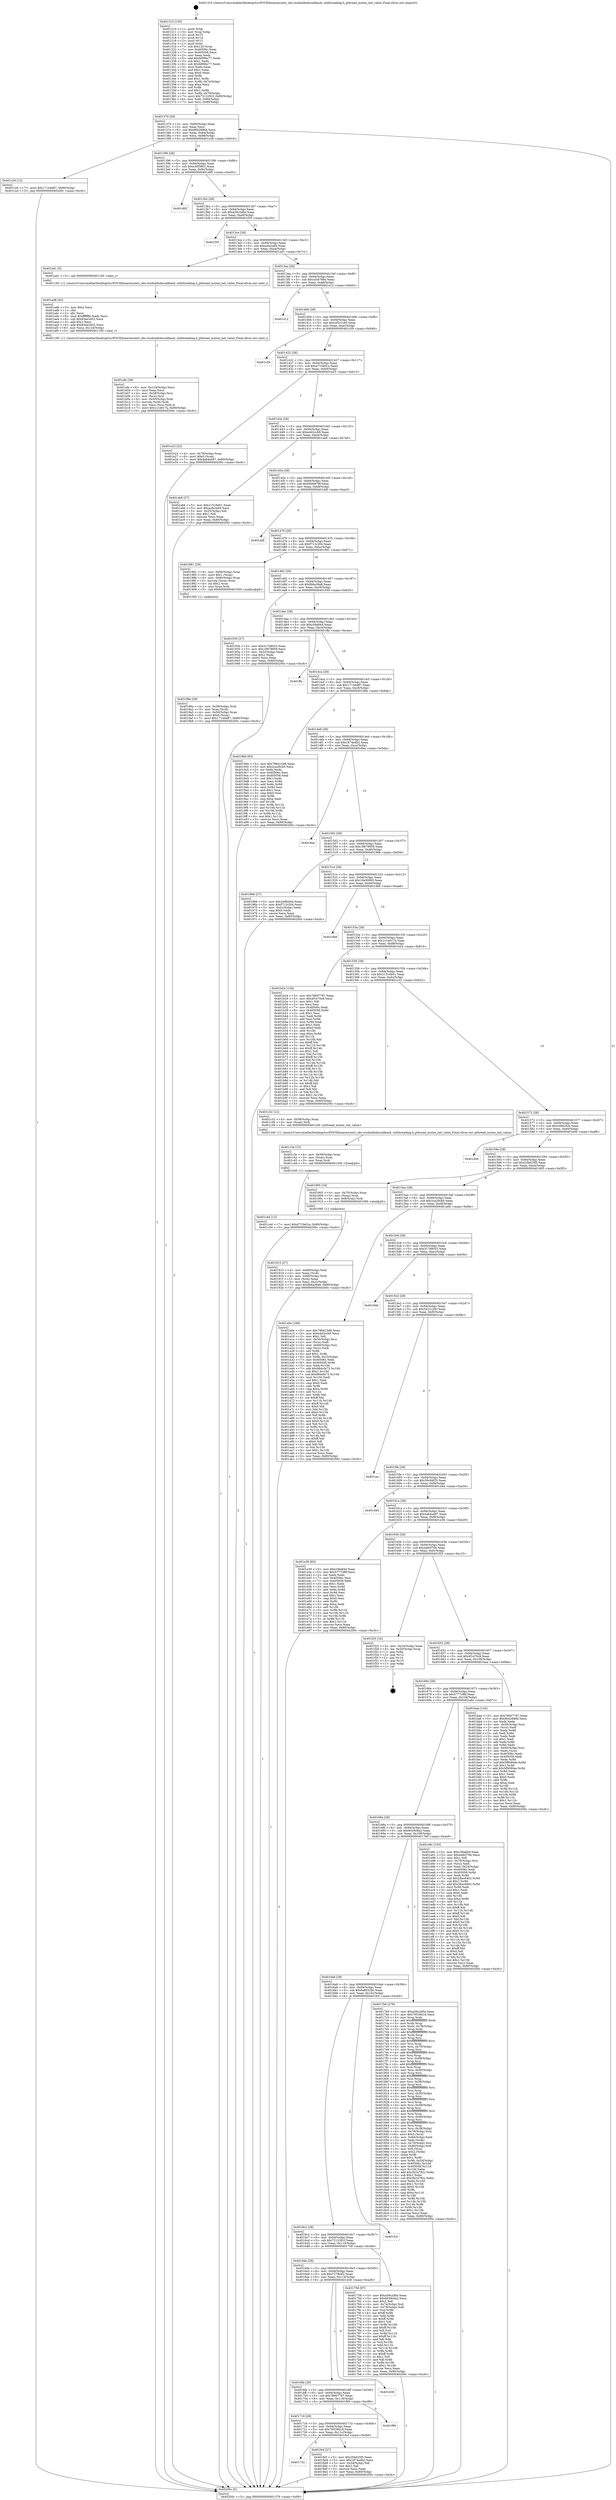digraph "0x401310" {
  label = "0x401310 (/mnt/c/Users/mathe/Desktop/tcc/POCII/binaries/extr_obs-studiolibobscallback..utilthreading.h_pthread_mutex_init_value_Final-ollvm.out::main(0))"
  labelloc = "t"
  node[shape=record]

  Entry [label="",width=0.3,height=0.3,shape=circle,fillcolor=black,style=filled]
  "0x401379" [label="{
     0x401379 [29]\l
     | [instrs]\l
     &nbsp;&nbsp;0x401379 \<+3\>: mov -0x80(%rbp),%eax\l
     &nbsp;&nbsp;0x40137c \<+2\>: mov %eax,%ecx\l
     &nbsp;&nbsp;0x40137e \<+6\>: sub $0x9642886b,%ecx\l
     &nbsp;&nbsp;0x401384 \<+6\>: mov %eax,-0x94(%rbp)\l
     &nbsp;&nbsp;0x40138a \<+6\>: mov %ecx,-0x98(%rbp)\l
     &nbsp;&nbsp;0x401390 \<+6\>: je 0000000000401c26 \<main+0x916\>\l
  }"]
  "0x401c26" [label="{
     0x401c26 [12]\l
     | [instrs]\l
     &nbsp;&nbsp;0x401c26 \<+7\>: movl $0x17144d87,-0x80(%rbp)\l
     &nbsp;&nbsp;0x401c2d \<+5\>: jmp 000000000040200c \<main+0xcfc\>\l
  }"]
  "0x401396" [label="{
     0x401396 [28]\l
     | [instrs]\l
     &nbsp;&nbsp;0x401396 \<+5\>: jmp 000000000040139b \<main+0x8b\>\l
     &nbsp;&nbsp;0x40139b \<+6\>: mov -0x94(%rbp),%eax\l
     &nbsp;&nbsp;0x4013a1 \<+5\>: sub $0xa30f3801,%eax\l
     &nbsp;&nbsp;0x4013a6 \<+6\>: mov %eax,-0x9c(%rbp)\l
     &nbsp;&nbsp;0x4013ac \<+6\>: je 0000000000401d65 \<main+0xa55\>\l
  }"]
  Exit [label="",width=0.3,height=0.3,shape=circle,fillcolor=black,style=filled,peripheries=2]
  "0x401d65" [label="{
     0x401d65\l
  }", style=dashed]
  "0x4013b2" [label="{
     0x4013b2 [28]\l
     | [instrs]\l
     &nbsp;&nbsp;0x4013b2 \<+5\>: jmp 00000000004013b7 \<main+0xa7\>\l
     &nbsp;&nbsp;0x4013b7 \<+6\>: mov -0x94(%rbp),%eax\l
     &nbsp;&nbsp;0x4013bd \<+5\>: sub $0xa59c2d0e,%eax\l
     &nbsp;&nbsp;0x4013c2 \<+6\>: mov %eax,-0xa0(%rbp)\l
     &nbsp;&nbsp;0x4013c8 \<+6\>: je 0000000000401f35 \<main+0xc25\>\l
  }"]
  "0x401c4d" [label="{
     0x401c4d [12]\l
     | [instrs]\l
     &nbsp;&nbsp;0x401c4d \<+7\>: movl $0xd715e01e,-0x80(%rbp)\l
     &nbsp;&nbsp;0x401c54 \<+5\>: jmp 000000000040200c \<main+0xcfc\>\l
  }"]
  "0x401f35" [label="{
     0x401f35\l
  }", style=dashed]
  "0x4013ce" [label="{
     0x4013ce [28]\l
     | [instrs]\l
     &nbsp;&nbsp;0x4013ce \<+5\>: jmp 00000000004013d3 \<main+0xc3\>\l
     &nbsp;&nbsp;0x4013d3 \<+6\>: mov -0x94(%rbp),%eax\l
     &nbsp;&nbsp;0x4013d9 \<+5\>: sub $0xacfa2a60,%eax\l
     &nbsp;&nbsp;0x4013de \<+6\>: mov %eax,-0xa4(%rbp)\l
     &nbsp;&nbsp;0x4013e4 \<+6\>: je 0000000000401ad1 \<main+0x7c1\>\l
  }"]
  "0x401c3e" [label="{
     0x401c3e [15]\l
     | [instrs]\l
     &nbsp;&nbsp;0x401c3e \<+4\>: mov -0x58(%rbp),%rax\l
     &nbsp;&nbsp;0x401c42 \<+3\>: mov (%rax),%rax\l
     &nbsp;&nbsp;0x401c45 \<+3\>: mov %rax,%rdi\l
     &nbsp;&nbsp;0x401c48 \<+5\>: call 0000000000401030 \<free@plt\>\l
     | [calls]\l
     &nbsp;&nbsp;0x401030 \{1\} (unknown)\l
  }"]
  "0x401ad1" [label="{
     0x401ad1 [5]\l
     | [instrs]\l
     &nbsp;&nbsp;0x401ad1 \<+5\>: call 0000000000401160 \<next_i\>\l
     | [calls]\l
     &nbsp;&nbsp;0x401160 \{1\} (/mnt/c/Users/mathe/Desktop/tcc/POCII/binaries/extr_obs-studiolibobscallback..utilthreading.h_pthread_mutex_init_value_Final-ollvm.out::next_i)\l
  }"]
  "0x4013ea" [label="{
     0x4013ea [28]\l
     | [instrs]\l
     &nbsp;&nbsp;0x4013ea \<+5\>: jmp 00000000004013ef \<main+0xdf\>\l
     &nbsp;&nbsp;0x4013ef \<+6\>: mov -0x94(%rbp),%eax\l
     &nbsp;&nbsp;0x4013f5 \<+5\>: sub $0xcd3e768e,%eax\l
     &nbsp;&nbsp;0x4013fa \<+6\>: mov %eax,-0xa8(%rbp)\l
     &nbsp;&nbsp;0x401400 \<+6\>: je 0000000000401e12 \<main+0xb02\>\l
  }"]
  "0x401afe" [label="{
     0x401afe [38]\l
     | [instrs]\l
     &nbsp;&nbsp;0x401afe \<+6\>: mov -0x124(%rbp),%ecx\l
     &nbsp;&nbsp;0x401b04 \<+3\>: imul %eax,%ecx\l
     &nbsp;&nbsp;0x401b07 \<+4\>: mov -0x58(%rbp),%rsi\l
     &nbsp;&nbsp;0x401b0b \<+3\>: mov (%rsi),%rsi\l
     &nbsp;&nbsp;0x401b0e \<+4\>: mov -0x50(%rbp),%rdi\l
     &nbsp;&nbsp;0x401b12 \<+3\>: movslq (%rdi),%rdi\l
     &nbsp;&nbsp;0x401b15 \<+3\>: mov %ecx,(%rsi,%rdi,4)\l
     &nbsp;&nbsp;0x401b18 \<+7\>: movl $0x1c1e617a,-0x80(%rbp)\l
     &nbsp;&nbsp;0x401b1f \<+5\>: jmp 000000000040200c \<main+0xcfc\>\l
  }"]
  "0x401e12" [label="{
     0x401e12\l
  }", style=dashed]
  "0x401406" [label="{
     0x401406 [28]\l
     | [instrs]\l
     &nbsp;&nbsp;0x401406 \<+5\>: jmp 000000000040140b \<main+0xfb\>\l
     &nbsp;&nbsp;0x40140b \<+6\>: mov -0x94(%rbp),%eax\l
     &nbsp;&nbsp;0x401411 \<+5\>: sub $0xce531cd5,%eax\l
     &nbsp;&nbsp;0x401416 \<+6\>: mov %eax,-0xac(%rbp)\l
     &nbsp;&nbsp;0x40141c \<+6\>: je 0000000000401c59 \<main+0x949\>\l
  }"]
  "0x401ad6" [label="{
     0x401ad6 [40]\l
     | [instrs]\l
     &nbsp;&nbsp;0x401ad6 \<+5\>: mov $0x2,%ecx\l
     &nbsp;&nbsp;0x401adb \<+1\>: cltd\l
     &nbsp;&nbsp;0x401adc \<+2\>: idiv %ecx\l
     &nbsp;&nbsp;0x401ade \<+6\>: imul $0xfffffffe,%edx,%ecx\l
     &nbsp;&nbsp;0x401ae4 \<+6\>: sub $0x83ee3452,%ecx\l
     &nbsp;&nbsp;0x401aea \<+3\>: add $0x1,%ecx\l
     &nbsp;&nbsp;0x401aed \<+6\>: add $0x83ee3452,%ecx\l
     &nbsp;&nbsp;0x401af3 \<+6\>: mov %ecx,-0x124(%rbp)\l
     &nbsp;&nbsp;0x401af9 \<+5\>: call 0000000000401160 \<next_i\>\l
     | [calls]\l
     &nbsp;&nbsp;0x401160 \{1\} (/mnt/c/Users/mathe/Desktop/tcc/POCII/binaries/extr_obs-studiolibobscallback..utilthreading.h_pthread_mutex_init_value_Final-ollvm.out::next_i)\l
  }"]
  "0x401c59" [label="{
     0x401c59\l
  }", style=dashed]
  "0x401422" [label="{
     0x401422 [28]\l
     | [instrs]\l
     &nbsp;&nbsp;0x401422 \<+5\>: jmp 0000000000401427 \<main+0x117\>\l
     &nbsp;&nbsp;0x401427 \<+6\>: mov -0x94(%rbp),%eax\l
     &nbsp;&nbsp;0x40142d \<+5\>: sub $0xd715e01e,%eax\l
     &nbsp;&nbsp;0x401432 \<+6\>: mov %eax,-0xb0(%rbp)\l
     &nbsp;&nbsp;0x401438 \<+6\>: je 0000000000401e23 \<main+0xb13\>\l
  }"]
  "0x40199e" [label="{
     0x40199e [29]\l
     | [instrs]\l
     &nbsp;&nbsp;0x40199e \<+4\>: mov -0x58(%rbp),%rdi\l
     &nbsp;&nbsp;0x4019a2 \<+3\>: mov %rax,(%rdi)\l
     &nbsp;&nbsp;0x4019a5 \<+4\>: mov -0x50(%rbp),%rax\l
     &nbsp;&nbsp;0x4019a9 \<+6\>: movl $0x0,(%rax)\l
     &nbsp;&nbsp;0x4019af \<+7\>: movl $0x17144d87,-0x80(%rbp)\l
     &nbsp;&nbsp;0x4019b6 \<+5\>: jmp 000000000040200c \<main+0xcfc\>\l
  }"]
  "0x401e23" [label="{
     0x401e23 [22]\l
     | [instrs]\l
     &nbsp;&nbsp;0x401e23 \<+4\>: mov -0x78(%rbp),%rax\l
     &nbsp;&nbsp;0x401e27 \<+6\>: movl $0x0,(%rax)\l
     &nbsp;&nbsp;0x401e2d \<+7\>: movl $0x4ab4a497,-0x80(%rbp)\l
     &nbsp;&nbsp;0x401e34 \<+5\>: jmp 000000000040200c \<main+0xcfc\>\l
  }"]
  "0x40143e" [label="{
     0x40143e [28]\l
     | [instrs]\l
     &nbsp;&nbsp;0x40143e \<+5\>: jmp 0000000000401443 \<main+0x133\>\l
     &nbsp;&nbsp;0x401443 \<+6\>: mov -0x94(%rbp),%eax\l
     &nbsp;&nbsp;0x401449 \<+5\>: sub $0xe4d2ccb9,%eax\l
     &nbsp;&nbsp;0x40144e \<+6\>: mov %eax,-0xb4(%rbp)\l
     &nbsp;&nbsp;0x401454 \<+6\>: je 0000000000401ab6 \<main+0x7a6\>\l
  }"]
  "0x401915" [label="{
     0x401915 [27]\l
     | [instrs]\l
     &nbsp;&nbsp;0x401915 \<+4\>: mov -0x68(%rbp),%rdi\l
     &nbsp;&nbsp;0x401919 \<+2\>: mov %eax,(%rdi)\l
     &nbsp;&nbsp;0x40191b \<+4\>: mov -0x68(%rbp),%rdi\l
     &nbsp;&nbsp;0x40191f \<+2\>: mov (%rdi),%eax\l
     &nbsp;&nbsp;0x401921 \<+3\>: mov %eax,-0x2c(%rbp)\l
     &nbsp;&nbsp;0x401924 \<+7\>: movl $0xfb8a38a8,-0x80(%rbp)\l
     &nbsp;&nbsp;0x40192b \<+5\>: jmp 000000000040200c \<main+0xcfc\>\l
  }"]
  "0x401ab6" [label="{
     0x401ab6 [27]\l
     | [instrs]\l
     &nbsp;&nbsp;0x401ab6 \<+5\>: mov $0x21516b01,%eax\l
     &nbsp;&nbsp;0x401abb \<+5\>: mov $0xacfa2a60,%ecx\l
     &nbsp;&nbsp;0x401ac0 \<+3\>: mov -0x25(%rbp),%dl\l
     &nbsp;&nbsp;0x401ac3 \<+3\>: test $0x1,%dl\l
     &nbsp;&nbsp;0x401ac6 \<+3\>: cmovne %ecx,%eax\l
     &nbsp;&nbsp;0x401ac9 \<+3\>: mov %eax,-0x80(%rbp)\l
     &nbsp;&nbsp;0x401acc \<+5\>: jmp 000000000040200c \<main+0xcfc\>\l
  }"]
  "0x40145a" [label="{
     0x40145a [28]\l
     | [instrs]\l
     &nbsp;&nbsp;0x40145a \<+5\>: jmp 000000000040145f \<main+0x14f\>\l
     &nbsp;&nbsp;0x40145f \<+6\>: mov -0x94(%rbp),%eax\l
     &nbsp;&nbsp;0x401465 \<+5\>: sub $0xf446979f,%eax\l
     &nbsp;&nbsp;0x40146a \<+6\>: mov %eax,-0xb8(%rbp)\l
     &nbsp;&nbsp;0x401470 \<+6\>: je 0000000000401ddf \<main+0xacf\>\l
  }"]
  "0x401732" [label="{
     0x401732\l
  }", style=dashed]
  "0x401ddf" [label="{
     0x401ddf\l
  }", style=dashed]
  "0x401476" [label="{
     0x401476 [28]\l
     | [instrs]\l
     &nbsp;&nbsp;0x401476 \<+5\>: jmp 000000000040147b \<main+0x16b\>\l
     &nbsp;&nbsp;0x40147b \<+6\>: mov -0x94(%rbp),%eax\l
     &nbsp;&nbsp;0x401481 \<+5\>: sub $0xf712c204,%eax\l
     &nbsp;&nbsp;0x401486 \<+6\>: mov %eax,-0xbc(%rbp)\l
     &nbsp;&nbsp;0x40148c \<+6\>: je 0000000000401981 \<main+0x671\>\l
  }"]
  "0x4018cf" [label="{
     0x4018cf [27]\l
     | [instrs]\l
     &nbsp;&nbsp;0x4018cf \<+5\>: mov $0x25bd25f5,%eax\l
     &nbsp;&nbsp;0x4018d4 \<+5\>: mov $0x1874e4b2,%ecx\l
     &nbsp;&nbsp;0x4018d9 \<+3\>: mov -0x2d(%rbp),%dl\l
     &nbsp;&nbsp;0x4018dc \<+3\>: test $0x1,%dl\l
     &nbsp;&nbsp;0x4018df \<+3\>: cmovne %ecx,%eax\l
     &nbsp;&nbsp;0x4018e2 \<+3\>: mov %eax,-0x80(%rbp)\l
     &nbsp;&nbsp;0x4018e5 \<+5\>: jmp 000000000040200c \<main+0xcfc\>\l
  }"]
  "0x401981" [label="{
     0x401981 [29]\l
     | [instrs]\l
     &nbsp;&nbsp;0x401981 \<+4\>: mov -0x60(%rbp),%rax\l
     &nbsp;&nbsp;0x401985 \<+6\>: movl $0x1,(%rax)\l
     &nbsp;&nbsp;0x40198b \<+4\>: mov -0x60(%rbp),%rax\l
     &nbsp;&nbsp;0x40198f \<+3\>: movslq (%rax),%rax\l
     &nbsp;&nbsp;0x401992 \<+4\>: shl $0x2,%rax\l
     &nbsp;&nbsp;0x401996 \<+3\>: mov %rax,%rdi\l
     &nbsp;&nbsp;0x401999 \<+5\>: call 0000000000401050 \<malloc@plt\>\l
     | [calls]\l
     &nbsp;&nbsp;0x401050 \{1\} (unknown)\l
  }"]
  "0x401492" [label="{
     0x401492 [28]\l
     | [instrs]\l
     &nbsp;&nbsp;0x401492 \<+5\>: jmp 0000000000401497 \<main+0x187\>\l
     &nbsp;&nbsp;0x401497 \<+6\>: mov -0x94(%rbp),%eax\l
     &nbsp;&nbsp;0x40149d \<+5\>: sub $0xfb8a38a8,%eax\l
     &nbsp;&nbsp;0x4014a2 \<+6\>: mov %eax,-0xc0(%rbp)\l
     &nbsp;&nbsp;0x4014a8 \<+6\>: je 0000000000401930 \<main+0x620\>\l
  }"]
  "0x401716" [label="{
     0x401716 [28]\l
     | [instrs]\l
     &nbsp;&nbsp;0x401716 \<+5\>: jmp 000000000040171b \<main+0x40b\>\l
     &nbsp;&nbsp;0x40171b \<+6\>: mov -0x94(%rbp),%eax\l
     &nbsp;&nbsp;0x401721 \<+5\>: sub $0x79539418,%eax\l
     &nbsp;&nbsp;0x401726 \<+6\>: mov %eax,-0x11c(%rbp)\l
     &nbsp;&nbsp;0x40172c \<+6\>: je 00000000004018cf \<main+0x5bf\>\l
  }"]
  "0x401930" [label="{
     0x401930 [27]\l
     | [instrs]\l
     &nbsp;&nbsp;0x401930 \<+5\>: mov $0x317e8033,%eax\l
     &nbsp;&nbsp;0x401935 \<+5\>: mov $0x18879959,%ecx\l
     &nbsp;&nbsp;0x40193a \<+3\>: mov -0x2c(%rbp),%edx\l
     &nbsp;&nbsp;0x40193d \<+3\>: cmp $0x1,%edx\l
     &nbsp;&nbsp;0x401940 \<+3\>: cmovl %ecx,%eax\l
     &nbsp;&nbsp;0x401943 \<+3\>: mov %eax,-0x80(%rbp)\l
     &nbsp;&nbsp;0x401946 \<+5\>: jmp 000000000040200c \<main+0xcfc\>\l
  }"]
  "0x4014ae" [label="{
     0x4014ae [28]\l
     | [instrs]\l
     &nbsp;&nbsp;0x4014ae \<+5\>: jmp 00000000004014b3 \<main+0x1a3\>\l
     &nbsp;&nbsp;0x4014b3 \<+6\>: mov -0x94(%rbp),%eax\l
     &nbsp;&nbsp;0x4014b9 \<+5\>: sub $0xc58a84d,%eax\l
     &nbsp;&nbsp;0x4014be \<+6\>: mov %eax,-0xc4(%rbp)\l
     &nbsp;&nbsp;0x4014c4 \<+6\>: je 0000000000401ffa \<main+0xcea\>\l
  }"]
  "0x401f99" [label="{
     0x401f99\l
  }", style=dashed]
  "0x401ffa" [label="{
     0x401ffa\l
  }", style=dashed]
  "0x4014ca" [label="{
     0x4014ca [28]\l
     | [instrs]\l
     &nbsp;&nbsp;0x4014ca \<+5\>: jmp 00000000004014cf \<main+0x1bf\>\l
     &nbsp;&nbsp;0x4014cf \<+6\>: mov -0x94(%rbp),%eax\l
     &nbsp;&nbsp;0x4014d5 \<+5\>: sub $0x17144d87,%eax\l
     &nbsp;&nbsp;0x4014da \<+6\>: mov %eax,-0xc8(%rbp)\l
     &nbsp;&nbsp;0x4014e0 \<+6\>: je 00000000004019bb \<main+0x6ab\>\l
  }"]
  "0x4016fa" [label="{
     0x4016fa [28]\l
     | [instrs]\l
     &nbsp;&nbsp;0x4016fa \<+5\>: jmp 00000000004016ff \<main+0x3ef\>\l
     &nbsp;&nbsp;0x4016ff \<+6\>: mov -0x94(%rbp),%eax\l
     &nbsp;&nbsp;0x401705 \<+5\>: sub $0x78607787,%eax\l
     &nbsp;&nbsp;0x40170a \<+6\>: mov %eax,-0x118(%rbp)\l
     &nbsp;&nbsp;0x401710 \<+6\>: je 0000000000401f99 \<main+0xc89\>\l
  }"]
  "0x4019bb" [label="{
     0x4019bb [83]\l
     | [instrs]\l
     &nbsp;&nbsp;0x4019bb \<+5\>: mov $0x796415d8,%eax\l
     &nbsp;&nbsp;0x4019c0 \<+5\>: mov $0x2ca29cb0,%ecx\l
     &nbsp;&nbsp;0x4019c5 \<+2\>: xor %edx,%edx\l
     &nbsp;&nbsp;0x4019c7 \<+7\>: mov 0x40506c,%esi\l
     &nbsp;&nbsp;0x4019ce \<+7\>: mov 0x405058,%edi\l
     &nbsp;&nbsp;0x4019d5 \<+3\>: sub $0x1,%edx\l
     &nbsp;&nbsp;0x4019d8 \<+3\>: mov %esi,%r8d\l
     &nbsp;&nbsp;0x4019db \<+3\>: add %edx,%r8d\l
     &nbsp;&nbsp;0x4019de \<+4\>: imul %r8d,%esi\l
     &nbsp;&nbsp;0x4019e2 \<+3\>: and $0x1,%esi\l
     &nbsp;&nbsp;0x4019e5 \<+3\>: cmp $0x0,%esi\l
     &nbsp;&nbsp;0x4019e8 \<+4\>: sete %r9b\l
     &nbsp;&nbsp;0x4019ec \<+3\>: cmp $0xa,%edi\l
     &nbsp;&nbsp;0x4019ef \<+4\>: setl %r10b\l
     &nbsp;&nbsp;0x4019f3 \<+3\>: mov %r9b,%r11b\l
     &nbsp;&nbsp;0x4019f6 \<+3\>: and %r10b,%r11b\l
     &nbsp;&nbsp;0x4019f9 \<+3\>: xor %r10b,%r9b\l
     &nbsp;&nbsp;0x4019fc \<+3\>: or %r9b,%r11b\l
     &nbsp;&nbsp;0x4019ff \<+4\>: test $0x1,%r11b\l
     &nbsp;&nbsp;0x401a03 \<+3\>: cmovne %ecx,%eax\l
     &nbsp;&nbsp;0x401a06 \<+3\>: mov %eax,-0x80(%rbp)\l
     &nbsp;&nbsp;0x401a09 \<+5\>: jmp 000000000040200c \<main+0xcfc\>\l
  }"]
  "0x4014e6" [label="{
     0x4014e6 [28]\l
     | [instrs]\l
     &nbsp;&nbsp;0x4014e6 \<+5\>: jmp 00000000004014eb \<main+0x1db\>\l
     &nbsp;&nbsp;0x4014eb \<+6\>: mov -0x94(%rbp),%eax\l
     &nbsp;&nbsp;0x4014f1 \<+5\>: sub $0x1874e4b2,%eax\l
     &nbsp;&nbsp;0x4014f6 \<+6\>: mov %eax,-0xcc(%rbp)\l
     &nbsp;&nbsp;0x4014fc \<+6\>: je 00000000004018ea \<main+0x5da\>\l
  }"]
  "0x401d38" [label="{
     0x401d38\l
  }", style=dashed]
  "0x4018ea" [label="{
     0x4018ea\l
  }", style=dashed]
  "0x401502" [label="{
     0x401502 [28]\l
     | [instrs]\l
     &nbsp;&nbsp;0x401502 \<+5\>: jmp 0000000000401507 \<main+0x1f7\>\l
     &nbsp;&nbsp;0x401507 \<+6\>: mov -0x94(%rbp),%eax\l
     &nbsp;&nbsp;0x40150d \<+5\>: sub $0x18879959,%eax\l
     &nbsp;&nbsp;0x401512 \<+6\>: mov %eax,-0xd0(%rbp)\l
     &nbsp;&nbsp;0x401518 \<+6\>: je 0000000000401966 \<main+0x656\>\l
  }"]
  "0x401310" [label="{
     0x401310 [105]\l
     | [instrs]\l
     &nbsp;&nbsp;0x401310 \<+1\>: push %rbp\l
     &nbsp;&nbsp;0x401311 \<+3\>: mov %rsp,%rbp\l
     &nbsp;&nbsp;0x401314 \<+2\>: push %r15\l
     &nbsp;&nbsp;0x401316 \<+2\>: push %r14\l
     &nbsp;&nbsp;0x401318 \<+2\>: push %r12\l
     &nbsp;&nbsp;0x40131a \<+1\>: push %rbx\l
     &nbsp;&nbsp;0x40131b \<+7\>: sub $0x120,%rsp\l
     &nbsp;&nbsp;0x401322 \<+7\>: mov 0x40506c,%eax\l
     &nbsp;&nbsp;0x401329 \<+7\>: mov 0x405058,%ecx\l
     &nbsp;&nbsp;0x401330 \<+2\>: mov %eax,%edx\l
     &nbsp;&nbsp;0x401332 \<+6\>: add $0xfd99bc77,%edx\l
     &nbsp;&nbsp;0x401338 \<+3\>: sub $0x1,%edx\l
     &nbsp;&nbsp;0x40133b \<+6\>: sub $0xfd99bc77,%edx\l
     &nbsp;&nbsp;0x401341 \<+3\>: imul %edx,%eax\l
     &nbsp;&nbsp;0x401344 \<+3\>: and $0x1,%eax\l
     &nbsp;&nbsp;0x401347 \<+3\>: cmp $0x0,%eax\l
     &nbsp;&nbsp;0x40134a \<+4\>: sete %r8b\l
     &nbsp;&nbsp;0x40134e \<+4\>: and $0x1,%r8b\l
     &nbsp;&nbsp;0x401352 \<+4\>: mov %r8b,-0x7a(%rbp)\l
     &nbsp;&nbsp;0x401356 \<+3\>: cmp $0xa,%ecx\l
     &nbsp;&nbsp;0x401359 \<+4\>: setl %r8b\l
     &nbsp;&nbsp;0x40135d \<+4\>: and $0x1,%r8b\l
     &nbsp;&nbsp;0x401361 \<+4\>: mov %r8b,-0x79(%rbp)\l
     &nbsp;&nbsp;0x401365 \<+7\>: movl $0x7212291f,-0x80(%rbp)\l
     &nbsp;&nbsp;0x40136c \<+6\>: mov %edi,-0x84(%rbp)\l
     &nbsp;&nbsp;0x401372 \<+7\>: mov %rsi,-0x90(%rbp)\l
  }"]
  "0x401966" [label="{
     0x401966 [27]\l
     | [instrs]\l
     &nbsp;&nbsp;0x401966 \<+5\>: mov $0x24962fcb,%eax\l
     &nbsp;&nbsp;0x40196b \<+5\>: mov $0xf712c204,%ecx\l
     &nbsp;&nbsp;0x401970 \<+3\>: mov -0x2c(%rbp),%edx\l
     &nbsp;&nbsp;0x401973 \<+3\>: cmp $0x0,%edx\l
     &nbsp;&nbsp;0x401976 \<+3\>: cmove %ecx,%eax\l
     &nbsp;&nbsp;0x401979 \<+3\>: mov %eax,-0x80(%rbp)\l
     &nbsp;&nbsp;0x40197c \<+5\>: jmp 000000000040200c \<main+0xcfc\>\l
  }"]
  "0x40151e" [label="{
     0x40151e [28]\l
     | [instrs]\l
     &nbsp;&nbsp;0x40151e \<+5\>: jmp 0000000000401523 \<main+0x213\>\l
     &nbsp;&nbsp;0x401523 \<+6\>: mov -0x94(%rbp),%eax\l
     &nbsp;&nbsp;0x401529 \<+5\>: sub $0x18a59065,%eax\l
     &nbsp;&nbsp;0x40152e \<+6\>: mov %eax,-0xd4(%rbp)\l
     &nbsp;&nbsp;0x401534 \<+6\>: je 0000000000401db8 \<main+0xaa8\>\l
  }"]
  "0x40200c" [label="{
     0x40200c [5]\l
     | [instrs]\l
     &nbsp;&nbsp;0x40200c \<+5\>: jmp 0000000000401379 \<main+0x69\>\l
  }"]
  "0x401db8" [label="{
     0x401db8\l
  }", style=dashed]
  "0x40153a" [label="{
     0x40153a [28]\l
     | [instrs]\l
     &nbsp;&nbsp;0x40153a \<+5\>: jmp 000000000040153f \<main+0x22f\>\l
     &nbsp;&nbsp;0x40153f \<+6\>: mov -0x94(%rbp),%eax\l
     &nbsp;&nbsp;0x401545 \<+5\>: sub $0x1c1e617a,%eax\l
     &nbsp;&nbsp;0x40154a \<+6\>: mov %eax,-0xd8(%rbp)\l
     &nbsp;&nbsp;0x401550 \<+6\>: je 0000000000401b24 \<main+0x814\>\l
  }"]
  "0x4016de" [label="{
     0x4016de [28]\l
     | [instrs]\l
     &nbsp;&nbsp;0x4016de \<+5\>: jmp 00000000004016e3 \<main+0x3d3\>\l
     &nbsp;&nbsp;0x4016e3 \<+6\>: mov -0x94(%rbp),%eax\l
     &nbsp;&nbsp;0x4016e9 \<+5\>: sub $0x727fb4f2,%eax\l
     &nbsp;&nbsp;0x4016ee \<+6\>: mov %eax,-0x114(%rbp)\l
     &nbsp;&nbsp;0x4016f4 \<+6\>: je 0000000000401d38 \<main+0xa28\>\l
  }"]
  "0x401b24" [label="{
     0x401b24 [134]\l
     | [instrs]\l
     &nbsp;&nbsp;0x401b24 \<+5\>: mov $0x78607787,%eax\l
     &nbsp;&nbsp;0x401b29 \<+5\>: mov $0x4f1e70c8,%ecx\l
     &nbsp;&nbsp;0x401b2e \<+2\>: mov $0x1,%dl\l
     &nbsp;&nbsp;0x401b30 \<+2\>: xor %esi,%esi\l
     &nbsp;&nbsp;0x401b32 \<+7\>: mov 0x40506c,%edi\l
     &nbsp;&nbsp;0x401b39 \<+8\>: mov 0x405058,%r8d\l
     &nbsp;&nbsp;0x401b41 \<+3\>: sub $0x1,%esi\l
     &nbsp;&nbsp;0x401b44 \<+3\>: mov %edi,%r9d\l
     &nbsp;&nbsp;0x401b47 \<+3\>: add %esi,%r9d\l
     &nbsp;&nbsp;0x401b4a \<+4\>: imul %r9d,%edi\l
     &nbsp;&nbsp;0x401b4e \<+3\>: and $0x1,%edi\l
     &nbsp;&nbsp;0x401b51 \<+3\>: cmp $0x0,%edi\l
     &nbsp;&nbsp;0x401b54 \<+4\>: sete %r10b\l
     &nbsp;&nbsp;0x401b58 \<+4\>: cmp $0xa,%r8d\l
     &nbsp;&nbsp;0x401b5c \<+4\>: setl %r11b\l
     &nbsp;&nbsp;0x401b60 \<+3\>: mov %r10b,%bl\l
     &nbsp;&nbsp;0x401b63 \<+3\>: xor $0xff,%bl\l
     &nbsp;&nbsp;0x401b66 \<+3\>: mov %r11b,%r14b\l
     &nbsp;&nbsp;0x401b69 \<+4\>: xor $0xff,%r14b\l
     &nbsp;&nbsp;0x401b6d \<+3\>: xor $0x1,%dl\l
     &nbsp;&nbsp;0x401b70 \<+3\>: mov %bl,%r15b\l
     &nbsp;&nbsp;0x401b73 \<+4\>: and $0xff,%r15b\l
     &nbsp;&nbsp;0x401b77 \<+3\>: and %dl,%r10b\l
     &nbsp;&nbsp;0x401b7a \<+3\>: mov %r14b,%r12b\l
     &nbsp;&nbsp;0x401b7d \<+4\>: and $0xff,%r12b\l
     &nbsp;&nbsp;0x401b81 \<+3\>: and %dl,%r11b\l
     &nbsp;&nbsp;0x401b84 \<+3\>: or %r10b,%r15b\l
     &nbsp;&nbsp;0x401b87 \<+3\>: or %r11b,%r12b\l
     &nbsp;&nbsp;0x401b8a \<+3\>: xor %r12b,%r15b\l
     &nbsp;&nbsp;0x401b8d \<+3\>: or %r14b,%bl\l
     &nbsp;&nbsp;0x401b90 \<+3\>: xor $0xff,%bl\l
     &nbsp;&nbsp;0x401b93 \<+3\>: or $0x1,%dl\l
     &nbsp;&nbsp;0x401b96 \<+2\>: and %dl,%bl\l
     &nbsp;&nbsp;0x401b98 \<+3\>: or %bl,%r15b\l
     &nbsp;&nbsp;0x401b9b \<+4\>: test $0x1,%r15b\l
     &nbsp;&nbsp;0x401b9f \<+3\>: cmovne %ecx,%eax\l
     &nbsp;&nbsp;0x401ba2 \<+3\>: mov %eax,-0x80(%rbp)\l
     &nbsp;&nbsp;0x401ba5 \<+5\>: jmp 000000000040200c \<main+0xcfc\>\l
  }"]
  "0x401556" [label="{
     0x401556 [28]\l
     | [instrs]\l
     &nbsp;&nbsp;0x401556 \<+5\>: jmp 000000000040155b \<main+0x24b\>\l
     &nbsp;&nbsp;0x40155b \<+6\>: mov -0x94(%rbp),%eax\l
     &nbsp;&nbsp;0x401561 \<+5\>: sub $0x21516b01,%eax\l
     &nbsp;&nbsp;0x401566 \<+6\>: mov %eax,-0xdc(%rbp)\l
     &nbsp;&nbsp;0x40156c \<+6\>: je 0000000000401c32 \<main+0x922\>\l
  }"]
  "0x401758" [label="{
     0x401758 [97]\l
     | [instrs]\l
     &nbsp;&nbsp;0x401758 \<+5\>: mov $0xa59c2d0e,%eax\l
     &nbsp;&nbsp;0x40175d \<+5\>: mov $0x6039c6a2,%ecx\l
     &nbsp;&nbsp;0x401762 \<+2\>: mov $0x1,%dl\l
     &nbsp;&nbsp;0x401764 \<+4\>: mov -0x7a(%rbp),%sil\l
     &nbsp;&nbsp;0x401768 \<+4\>: mov -0x79(%rbp),%dil\l
     &nbsp;&nbsp;0x40176c \<+3\>: mov %sil,%r8b\l
     &nbsp;&nbsp;0x40176f \<+4\>: xor $0xff,%r8b\l
     &nbsp;&nbsp;0x401773 \<+3\>: mov %dil,%r9b\l
     &nbsp;&nbsp;0x401776 \<+4\>: xor $0xff,%r9b\l
     &nbsp;&nbsp;0x40177a \<+3\>: xor $0x1,%dl\l
     &nbsp;&nbsp;0x40177d \<+3\>: mov %r8b,%r10b\l
     &nbsp;&nbsp;0x401780 \<+4\>: and $0xff,%r10b\l
     &nbsp;&nbsp;0x401784 \<+3\>: and %dl,%sil\l
     &nbsp;&nbsp;0x401787 \<+3\>: mov %r9b,%r11b\l
     &nbsp;&nbsp;0x40178a \<+4\>: and $0xff,%r11b\l
     &nbsp;&nbsp;0x40178e \<+3\>: and %dl,%dil\l
     &nbsp;&nbsp;0x401791 \<+3\>: or %sil,%r10b\l
     &nbsp;&nbsp;0x401794 \<+3\>: or %dil,%r11b\l
     &nbsp;&nbsp;0x401797 \<+3\>: xor %r11b,%r10b\l
     &nbsp;&nbsp;0x40179a \<+3\>: or %r9b,%r8b\l
     &nbsp;&nbsp;0x40179d \<+4\>: xor $0xff,%r8b\l
     &nbsp;&nbsp;0x4017a1 \<+3\>: or $0x1,%dl\l
     &nbsp;&nbsp;0x4017a4 \<+3\>: and %dl,%r8b\l
     &nbsp;&nbsp;0x4017a7 \<+3\>: or %r8b,%r10b\l
     &nbsp;&nbsp;0x4017aa \<+4\>: test $0x1,%r10b\l
     &nbsp;&nbsp;0x4017ae \<+3\>: cmovne %ecx,%eax\l
     &nbsp;&nbsp;0x4017b1 \<+3\>: mov %eax,-0x80(%rbp)\l
     &nbsp;&nbsp;0x4017b4 \<+5\>: jmp 000000000040200c \<main+0xcfc\>\l
  }"]
  "0x401c32" [label="{
     0x401c32 [12]\l
     | [instrs]\l
     &nbsp;&nbsp;0x401c32 \<+4\>: mov -0x58(%rbp),%rax\l
     &nbsp;&nbsp;0x401c36 \<+3\>: mov (%rax),%rdi\l
     &nbsp;&nbsp;0x401c39 \<+5\>: call 0000000000401240 \<pthread_mutex_init_value\>\l
     | [calls]\l
     &nbsp;&nbsp;0x401240 \{1\} (/mnt/c/Users/mathe/Desktop/tcc/POCII/binaries/extr_obs-studiolibobscallback..utilthreading.h_pthread_mutex_init_value_Final-ollvm.out::pthread_mutex_init_value)\l
  }"]
  "0x401572" [label="{
     0x401572 [28]\l
     | [instrs]\l
     &nbsp;&nbsp;0x401572 \<+5\>: jmp 0000000000401577 \<main+0x267\>\l
     &nbsp;&nbsp;0x401577 \<+6\>: mov -0x94(%rbp),%eax\l
     &nbsp;&nbsp;0x40157d \<+5\>: sub $0x24962fcb,%eax\l
     &nbsp;&nbsp;0x401582 \<+6\>: mov %eax,-0xe0(%rbp)\l
     &nbsp;&nbsp;0x401588 \<+6\>: je 0000000000401e06 \<main+0xaf6\>\l
  }"]
  "0x4016c2" [label="{
     0x4016c2 [28]\l
     | [instrs]\l
     &nbsp;&nbsp;0x4016c2 \<+5\>: jmp 00000000004016c7 \<main+0x3b7\>\l
     &nbsp;&nbsp;0x4016c7 \<+6\>: mov -0x94(%rbp),%eax\l
     &nbsp;&nbsp;0x4016cd \<+5\>: sub $0x7212291f,%eax\l
     &nbsp;&nbsp;0x4016d2 \<+6\>: mov %eax,-0x110(%rbp)\l
     &nbsp;&nbsp;0x4016d8 \<+6\>: je 0000000000401758 \<main+0x448\>\l
  }"]
  "0x401e06" [label="{
     0x401e06\l
  }", style=dashed]
  "0x40158e" [label="{
     0x40158e [28]\l
     | [instrs]\l
     &nbsp;&nbsp;0x40158e \<+5\>: jmp 0000000000401593 \<main+0x283\>\l
     &nbsp;&nbsp;0x401593 \<+6\>: mov -0x94(%rbp),%eax\l
     &nbsp;&nbsp;0x401599 \<+5\>: sub $0x25bd25f5,%eax\l
     &nbsp;&nbsp;0x40159e \<+6\>: mov %eax,-0xe4(%rbp)\l
     &nbsp;&nbsp;0x4015a4 \<+6\>: je 0000000000401905 \<main+0x5f5\>\l
  }"]
  "0x401fc0" [label="{
     0x401fc0\l
  }", style=dashed]
  "0x401905" [label="{
     0x401905 [16]\l
     | [instrs]\l
     &nbsp;&nbsp;0x401905 \<+4\>: mov -0x70(%rbp),%rax\l
     &nbsp;&nbsp;0x401909 \<+3\>: mov (%rax),%rax\l
     &nbsp;&nbsp;0x40190c \<+4\>: mov 0x8(%rax),%rdi\l
     &nbsp;&nbsp;0x401910 \<+5\>: call 0000000000401060 \<atoi@plt\>\l
     | [calls]\l
     &nbsp;&nbsp;0x401060 \{1\} (unknown)\l
  }"]
  "0x4015aa" [label="{
     0x4015aa [28]\l
     | [instrs]\l
     &nbsp;&nbsp;0x4015aa \<+5\>: jmp 00000000004015af \<main+0x29f\>\l
     &nbsp;&nbsp;0x4015af \<+6\>: mov -0x94(%rbp),%eax\l
     &nbsp;&nbsp;0x4015b5 \<+5\>: sub $0x2ca29cb0,%eax\l
     &nbsp;&nbsp;0x4015ba \<+6\>: mov %eax,-0xe8(%rbp)\l
     &nbsp;&nbsp;0x4015c0 \<+6\>: je 0000000000401a0e \<main+0x6fe\>\l
  }"]
  "0x4016a6" [label="{
     0x4016a6 [28]\l
     | [instrs]\l
     &nbsp;&nbsp;0x4016a6 \<+5\>: jmp 00000000004016ab \<main+0x39b\>\l
     &nbsp;&nbsp;0x4016ab \<+6\>: mov -0x94(%rbp),%eax\l
     &nbsp;&nbsp;0x4016b1 \<+5\>: sub $0x6a80328c,%eax\l
     &nbsp;&nbsp;0x4016b6 \<+6\>: mov %eax,-0x10c(%rbp)\l
     &nbsp;&nbsp;0x4016bc \<+6\>: je 0000000000401fc0 \<main+0xcb0\>\l
  }"]
  "0x401a0e" [label="{
     0x401a0e [168]\l
     | [instrs]\l
     &nbsp;&nbsp;0x401a0e \<+5\>: mov $0x796415d8,%eax\l
     &nbsp;&nbsp;0x401a13 \<+5\>: mov $0xe4d2ccb9,%ecx\l
     &nbsp;&nbsp;0x401a18 \<+2\>: mov $0x1,%dl\l
     &nbsp;&nbsp;0x401a1a \<+4\>: mov -0x50(%rbp),%rsi\l
     &nbsp;&nbsp;0x401a1e \<+2\>: mov (%rsi),%edi\l
     &nbsp;&nbsp;0x401a20 \<+4\>: mov -0x60(%rbp),%rsi\l
     &nbsp;&nbsp;0x401a24 \<+2\>: cmp (%rsi),%edi\l
     &nbsp;&nbsp;0x401a26 \<+4\>: setl %r8b\l
     &nbsp;&nbsp;0x401a2a \<+4\>: and $0x1,%r8b\l
     &nbsp;&nbsp;0x401a2e \<+4\>: mov %r8b,-0x25(%rbp)\l
     &nbsp;&nbsp;0x401a32 \<+7\>: mov 0x40506c,%edi\l
     &nbsp;&nbsp;0x401a39 \<+8\>: mov 0x405058,%r9d\l
     &nbsp;&nbsp;0x401a41 \<+3\>: mov %edi,%r10d\l
     &nbsp;&nbsp;0x401a44 \<+7\>: add $0x884cfa73,%r10d\l
     &nbsp;&nbsp;0x401a4b \<+4\>: sub $0x1,%r10d\l
     &nbsp;&nbsp;0x401a4f \<+7\>: sub $0x884cfa73,%r10d\l
     &nbsp;&nbsp;0x401a56 \<+4\>: imul %r10d,%edi\l
     &nbsp;&nbsp;0x401a5a \<+3\>: and $0x1,%edi\l
     &nbsp;&nbsp;0x401a5d \<+3\>: cmp $0x0,%edi\l
     &nbsp;&nbsp;0x401a60 \<+4\>: sete %r8b\l
     &nbsp;&nbsp;0x401a64 \<+4\>: cmp $0xa,%r9d\l
     &nbsp;&nbsp;0x401a68 \<+4\>: setl %r11b\l
     &nbsp;&nbsp;0x401a6c \<+3\>: mov %r8b,%bl\l
     &nbsp;&nbsp;0x401a6f \<+3\>: xor $0xff,%bl\l
     &nbsp;&nbsp;0x401a72 \<+3\>: mov %r11b,%r14b\l
     &nbsp;&nbsp;0x401a75 \<+4\>: xor $0xff,%r14b\l
     &nbsp;&nbsp;0x401a79 \<+3\>: xor $0x0,%dl\l
     &nbsp;&nbsp;0x401a7c \<+3\>: mov %bl,%r15b\l
     &nbsp;&nbsp;0x401a7f \<+4\>: and $0x0,%r15b\l
     &nbsp;&nbsp;0x401a83 \<+3\>: and %dl,%r8b\l
     &nbsp;&nbsp;0x401a86 \<+3\>: mov %r14b,%r12b\l
     &nbsp;&nbsp;0x401a89 \<+4\>: and $0x0,%r12b\l
     &nbsp;&nbsp;0x401a8d \<+3\>: and %dl,%r11b\l
     &nbsp;&nbsp;0x401a90 \<+3\>: or %r8b,%r15b\l
     &nbsp;&nbsp;0x401a93 \<+3\>: or %r11b,%r12b\l
     &nbsp;&nbsp;0x401a96 \<+3\>: xor %r12b,%r15b\l
     &nbsp;&nbsp;0x401a99 \<+3\>: or %r14b,%bl\l
     &nbsp;&nbsp;0x401a9c \<+3\>: xor $0xff,%bl\l
     &nbsp;&nbsp;0x401a9f \<+3\>: or $0x0,%dl\l
     &nbsp;&nbsp;0x401aa2 \<+2\>: and %dl,%bl\l
     &nbsp;&nbsp;0x401aa4 \<+3\>: or %bl,%r15b\l
     &nbsp;&nbsp;0x401aa7 \<+4\>: test $0x1,%r15b\l
     &nbsp;&nbsp;0x401aab \<+3\>: cmovne %ecx,%eax\l
     &nbsp;&nbsp;0x401aae \<+3\>: mov %eax,-0x80(%rbp)\l
     &nbsp;&nbsp;0x401ab1 \<+5\>: jmp 000000000040200c \<main+0xcfc\>\l
  }"]
  "0x4015c6" [label="{
     0x4015c6 [28]\l
     | [instrs]\l
     &nbsp;&nbsp;0x4015c6 \<+5\>: jmp 00000000004015cb \<main+0x2bb\>\l
     &nbsp;&nbsp;0x4015cb \<+6\>: mov -0x94(%rbp),%eax\l
     &nbsp;&nbsp;0x4015d1 \<+5\>: sub $0x317e8033,%eax\l
     &nbsp;&nbsp;0x4015d6 \<+6\>: mov %eax,-0xec(%rbp)\l
     &nbsp;&nbsp;0x4015dc \<+6\>: je 000000000040194b \<main+0x63b\>\l
  }"]
  "0x4017b9" [label="{
     0x4017b9 [278]\l
     | [instrs]\l
     &nbsp;&nbsp;0x4017b9 \<+5\>: mov $0xa59c2d0e,%eax\l
     &nbsp;&nbsp;0x4017be \<+5\>: mov $0x79539418,%ecx\l
     &nbsp;&nbsp;0x4017c3 \<+3\>: mov %rsp,%rdx\l
     &nbsp;&nbsp;0x4017c6 \<+4\>: add $0xfffffffffffffff0,%rdx\l
     &nbsp;&nbsp;0x4017ca \<+3\>: mov %rdx,%rsp\l
     &nbsp;&nbsp;0x4017cd \<+4\>: mov %rdx,-0x78(%rbp)\l
     &nbsp;&nbsp;0x4017d1 \<+3\>: mov %rsp,%rdx\l
     &nbsp;&nbsp;0x4017d4 \<+4\>: add $0xfffffffffffffff0,%rdx\l
     &nbsp;&nbsp;0x4017d8 \<+3\>: mov %rdx,%rsp\l
     &nbsp;&nbsp;0x4017db \<+3\>: mov %rsp,%rsi\l
     &nbsp;&nbsp;0x4017de \<+4\>: add $0xfffffffffffffff0,%rsi\l
     &nbsp;&nbsp;0x4017e2 \<+3\>: mov %rsi,%rsp\l
     &nbsp;&nbsp;0x4017e5 \<+4\>: mov %rsi,-0x70(%rbp)\l
     &nbsp;&nbsp;0x4017e9 \<+3\>: mov %rsp,%rsi\l
     &nbsp;&nbsp;0x4017ec \<+4\>: add $0xfffffffffffffff0,%rsi\l
     &nbsp;&nbsp;0x4017f0 \<+3\>: mov %rsi,%rsp\l
     &nbsp;&nbsp;0x4017f3 \<+4\>: mov %rsi,-0x68(%rbp)\l
     &nbsp;&nbsp;0x4017f7 \<+3\>: mov %rsp,%rsi\l
     &nbsp;&nbsp;0x4017fa \<+4\>: add $0xfffffffffffffff0,%rsi\l
     &nbsp;&nbsp;0x4017fe \<+3\>: mov %rsi,%rsp\l
     &nbsp;&nbsp;0x401801 \<+4\>: mov %rsi,-0x60(%rbp)\l
     &nbsp;&nbsp;0x401805 \<+3\>: mov %rsp,%rsi\l
     &nbsp;&nbsp;0x401808 \<+4\>: add $0xfffffffffffffff0,%rsi\l
     &nbsp;&nbsp;0x40180c \<+3\>: mov %rsi,%rsp\l
     &nbsp;&nbsp;0x40180f \<+4\>: mov %rsi,-0x58(%rbp)\l
     &nbsp;&nbsp;0x401813 \<+3\>: mov %rsp,%rsi\l
     &nbsp;&nbsp;0x401816 \<+4\>: add $0xfffffffffffffff0,%rsi\l
     &nbsp;&nbsp;0x40181a \<+3\>: mov %rsi,%rsp\l
     &nbsp;&nbsp;0x40181d \<+4\>: mov %rsi,-0x50(%rbp)\l
     &nbsp;&nbsp;0x401821 \<+3\>: mov %rsp,%rsi\l
     &nbsp;&nbsp;0x401824 \<+4\>: add $0xfffffffffffffff0,%rsi\l
     &nbsp;&nbsp;0x401828 \<+3\>: mov %rsi,%rsp\l
     &nbsp;&nbsp;0x40182b \<+4\>: mov %rsi,-0x48(%rbp)\l
     &nbsp;&nbsp;0x40182f \<+3\>: mov %rsp,%rsi\l
     &nbsp;&nbsp;0x401832 \<+4\>: add $0xfffffffffffffff0,%rsi\l
     &nbsp;&nbsp;0x401836 \<+3\>: mov %rsi,%rsp\l
     &nbsp;&nbsp;0x401839 \<+4\>: mov %rsi,-0x40(%rbp)\l
     &nbsp;&nbsp;0x40183d \<+3\>: mov %rsp,%rsi\l
     &nbsp;&nbsp;0x401840 \<+4\>: add $0xfffffffffffffff0,%rsi\l
     &nbsp;&nbsp;0x401844 \<+3\>: mov %rsi,%rsp\l
     &nbsp;&nbsp;0x401847 \<+4\>: mov %rsi,-0x38(%rbp)\l
     &nbsp;&nbsp;0x40184b \<+4\>: mov -0x78(%rbp),%rsi\l
     &nbsp;&nbsp;0x40184f \<+6\>: movl $0x0,(%rsi)\l
     &nbsp;&nbsp;0x401855 \<+6\>: mov -0x84(%rbp),%edi\l
     &nbsp;&nbsp;0x40185b \<+2\>: mov %edi,(%rdx)\l
     &nbsp;&nbsp;0x40185d \<+4\>: mov -0x70(%rbp),%rsi\l
     &nbsp;&nbsp;0x401861 \<+7\>: mov -0x90(%rbp),%r8\l
     &nbsp;&nbsp;0x401868 \<+3\>: mov %r8,(%rsi)\l
     &nbsp;&nbsp;0x40186b \<+3\>: cmpl $0x2,(%rdx)\l
     &nbsp;&nbsp;0x40186e \<+4\>: setne %r9b\l
     &nbsp;&nbsp;0x401872 \<+4\>: and $0x1,%r9b\l
     &nbsp;&nbsp;0x401876 \<+4\>: mov %r9b,-0x2d(%rbp)\l
     &nbsp;&nbsp;0x40187a \<+8\>: mov 0x40506c,%r10d\l
     &nbsp;&nbsp;0x401882 \<+8\>: mov 0x405058,%r11d\l
     &nbsp;&nbsp;0x40188a \<+3\>: mov %r10d,%ebx\l
     &nbsp;&nbsp;0x40188d \<+6\>: add $0x3b24782c,%ebx\l
     &nbsp;&nbsp;0x401893 \<+3\>: sub $0x1,%ebx\l
     &nbsp;&nbsp;0x401896 \<+6\>: sub $0x3b24782c,%ebx\l
     &nbsp;&nbsp;0x40189c \<+4\>: imul %ebx,%r10d\l
     &nbsp;&nbsp;0x4018a0 \<+4\>: and $0x1,%r10d\l
     &nbsp;&nbsp;0x4018a4 \<+4\>: cmp $0x0,%r10d\l
     &nbsp;&nbsp;0x4018a8 \<+4\>: sete %r9b\l
     &nbsp;&nbsp;0x4018ac \<+4\>: cmp $0xa,%r11d\l
     &nbsp;&nbsp;0x4018b0 \<+4\>: setl %r14b\l
     &nbsp;&nbsp;0x4018b4 \<+3\>: mov %r9b,%r15b\l
     &nbsp;&nbsp;0x4018b7 \<+3\>: and %r14b,%r15b\l
     &nbsp;&nbsp;0x4018ba \<+3\>: xor %r14b,%r9b\l
     &nbsp;&nbsp;0x4018bd \<+3\>: or %r9b,%r15b\l
     &nbsp;&nbsp;0x4018c0 \<+4\>: test $0x1,%r15b\l
     &nbsp;&nbsp;0x4018c4 \<+3\>: cmovne %ecx,%eax\l
     &nbsp;&nbsp;0x4018c7 \<+3\>: mov %eax,-0x80(%rbp)\l
     &nbsp;&nbsp;0x4018ca \<+5\>: jmp 000000000040200c \<main+0xcfc\>\l
  }"]
  "0x40194b" [label="{
     0x40194b\l
  }", style=dashed]
  "0x4015e2" [label="{
     0x4015e2 [28]\l
     | [instrs]\l
     &nbsp;&nbsp;0x4015e2 \<+5\>: jmp 00000000004015e7 \<main+0x2d7\>\l
     &nbsp;&nbsp;0x4015e7 \<+6\>: mov -0x94(%rbp),%eax\l
     &nbsp;&nbsp;0x4015ed \<+5\>: sub $0x3421c29c,%eax\l
     &nbsp;&nbsp;0x4015f2 \<+6\>: mov %eax,-0xf0(%rbp)\l
     &nbsp;&nbsp;0x4015f8 \<+6\>: je 0000000000401cac \<main+0x99c\>\l
  }"]
  "0x40168a" [label="{
     0x40168a [28]\l
     | [instrs]\l
     &nbsp;&nbsp;0x40168a \<+5\>: jmp 000000000040168f \<main+0x37f\>\l
     &nbsp;&nbsp;0x40168f \<+6\>: mov -0x94(%rbp),%eax\l
     &nbsp;&nbsp;0x401695 \<+5\>: sub $0x6039c6a2,%eax\l
     &nbsp;&nbsp;0x40169a \<+6\>: mov %eax,-0x108(%rbp)\l
     &nbsp;&nbsp;0x4016a0 \<+6\>: je 00000000004017b9 \<main+0x4a9\>\l
  }"]
  "0x401cac" [label="{
     0x401cac\l
  }", style=dashed]
  "0x4015fe" [label="{
     0x4015fe [28]\l
     | [instrs]\l
     &nbsp;&nbsp;0x4015fe \<+5\>: jmp 0000000000401603 \<main+0x2f3\>\l
     &nbsp;&nbsp;0x401603 \<+6\>: mov -0x94(%rbp),%eax\l
     &nbsp;&nbsp;0x401609 \<+5\>: sub $0x39c94f25,%eax\l
     &nbsp;&nbsp;0x40160e \<+6\>: mov %eax,-0xf4(%rbp)\l
     &nbsp;&nbsp;0x401614 \<+6\>: je 0000000000401d44 \<main+0xa34\>\l
  }"]
  "0x401e8c" [label="{
     0x401e8c [153]\l
     | [instrs]\l
     &nbsp;&nbsp;0x401e8c \<+5\>: mov $0xc58a84d,%eax\l
     &nbsp;&nbsp;0x401e91 \<+5\>: mov $0x4e8cf794,%ecx\l
     &nbsp;&nbsp;0x401e96 \<+2\>: mov $0x1,%dl\l
     &nbsp;&nbsp;0x401e98 \<+4\>: mov -0x78(%rbp),%rsi\l
     &nbsp;&nbsp;0x401e9c \<+2\>: mov (%rsi),%edi\l
     &nbsp;&nbsp;0x401e9e \<+3\>: mov %edi,-0x24(%rbp)\l
     &nbsp;&nbsp;0x401ea1 \<+7\>: mov 0x40506c,%edi\l
     &nbsp;&nbsp;0x401ea8 \<+8\>: mov 0x405058,%r8d\l
     &nbsp;&nbsp;0x401eb0 \<+3\>: mov %edi,%r9d\l
     &nbsp;&nbsp;0x401eb3 \<+7\>: sub $0x28ac8402,%r9d\l
     &nbsp;&nbsp;0x401eba \<+4\>: sub $0x1,%r9d\l
     &nbsp;&nbsp;0x401ebe \<+7\>: add $0x28ac8402,%r9d\l
     &nbsp;&nbsp;0x401ec5 \<+4\>: imul %r9d,%edi\l
     &nbsp;&nbsp;0x401ec9 \<+3\>: and $0x1,%edi\l
     &nbsp;&nbsp;0x401ecc \<+3\>: cmp $0x0,%edi\l
     &nbsp;&nbsp;0x401ecf \<+4\>: sete %r10b\l
     &nbsp;&nbsp;0x401ed3 \<+4\>: cmp $0xa,%r8d\l
     &nbsp;&nbsp;0x401ed7 \<+4\>: setl %r11b\l
     &nbsp;&nbsp;0x401edb \<+3\>: mov %r10b,%bl\l
     &nbsp;&nbsp;0x401ede \<+3\>: xor $0xff,%bl\l
     &nbsp;&nbsp;0x401ee1 \<+3\>: mov %r11b,%r14b\l
     &nbsp;&nbsp;0x401ee4 \<+4\>: xor $0xff,%r14b\l
     &nbsp;&nbsp;0x401ee8 \<+3\>: xor $0x0,%dl\l
     &nbsp;&nbsp;0x401eeb \<+3\>: mov %bl,%r15b\l
     &nbsp;&nbsp;0x401eee \<+4\>: and $0x0,%r15b\l
     &nbsp;&nbsp;0x401ef2 \<+3\>: and %dl,%r10b\l
     &nbsp;&nbsp;0x401ef5 \<+3\>: mov %r14b,%r12b\l
     &nbsp;&nbsp;0x401ef8 \<+4\>: and $0x0,%r12b\l
     &nbsp;&nbsp;0x401efc \<+3\>: and %dl,%r11b\l
     &nbsp;&nbsp;0x401eff \<+3\>: or %r10b,%r15b\l
     &nbsp;&nbsp;0x401f02 \<+3\>: or %r11b,%r12b\l
     &nbsp;&nbsp;0x401f05 \<+3\>: xor %r12b,%r15b\l
     &nbsp;&nbsp;0x401f08 \<+3\>: or %r14b,%bl\l
     &nbsp;&nbsp;0x401f0b \<+3\>: xor $0xff,%bl\l
     &nbsp;&nbsp;0x401f0e \<+3\>: or $0x0,%dl\l
     &nbsp;&nbsp;0x401f11 \<+2\>: and %dl,%bl\l
     &nbsp;&nbsp;0x401f13 \<+3\>: or %bl,%r15b\l
     &nbsp;&nbsp;0x401f16 \<+4\>: test $0x1,%r15b\l
     &nbsp;&nbsp;0x401f1a \<+3\>: cmovne %ecx,%eax\l
     &nbsp;&nbsp;0x401f1d \<+3\>: mov %eax,-0x80(%rbp)\l
     &nbsp;&nbsp;0x401f20 \<+5\>: jmp 000000000040200c \<main+0xcfc\>\l
  }"]
  "0x401d44" [label="{
     0x401d44\l
  }", style=dashed]
  "0x40161a" [label="{
     0x40161a [28]\l
     | [instrs]\l
     &nbsp;&nbsp;0x40161a \<+5\>: jmp 000000000040161f \<main+0x30f\>\l
     &nbsp;&nbsp;0x40161f \<+6\>: mov -0x94(%rbp),%eax\l
     &nbsp;&nbsp;0x401625 \<+5\>: sub $0x4ab4a497,%eax\l
     &nbsp;&nbsp;0x40162a \<+6\>: mov %eax,-0xf8(%rbp)\l
     &nbsp;&nbsp;0x401630 \<+6\>: je 0000000000401e39 \<main+0xb29\>\l
  }"]
  "0x40166e" [label="{
     0x40166e [28]\l
     | [instrs]\l
     &nbsp;&nbsp;0x40166e \<+5\>: jmp 0000000000401673 \<main+0x363\>\l
     &nbsp;&nbsp;0x401673 \<+6\>: mov -0x94(%rbp),%eax\l
     &nbsp;&nbsp;0x401679 \<+5\>: sub $0x5777cf6f,%eax\l
     &nbsp;&nbsp;0x40167e \<+6\>: mov %eax,-0x104(%rbp)\l
     &nbsp;&nbsp;0x401684 \<+6\>: je 0000000000401e8c \<main+0xb7c\>\l
  }"]
  "0x401e39" [label="{
     0x401e39 [83]\l
     | [instrs]\l
     &nbsp;&nbsp;0x401e39 \<+5\>: mov $0xc58a84d,%eax\l
     &nbsp;&nbsp;0x401e3e \<+5\>: mov $0x5777cf6f,%ecx\l
     &nbsp;&nbsp;0x401e43 \<+2\>: xor %edx,%edx\l
     &nbsp;&nbsp;0x401e45 \<+7\>: mov 0x40506c,%esi\l
     &nbsp;&nbsp;0x401e4c \<+7\>: mov 0x405058,%edi\l
     &nbsp;&nbsp;0x401e53 \<+3\>: sub $0x1,%edx\l
     &nbsp;&nbsp;0x401e56 \<+3\>: mov %esi,%r8d\l
     &nbsp;&nbsp;0x401e59 \<+3\>: add %edx,%r8d\l
     &nbsp;&nbsp;0x401e5c \<+4\>: imul %r8d,%esi\l
     &nbsp;&nbsp;0x401e60 \<+3\>: and $0x1,%esi\l
     &nbsp;&nbsp;0x401e63 \<+3\>: cmp $0x0,%esi\l
     &nbsp;&nbsp;0x401e66 \<+4\>: sete %r9b\l
     &nbsp;&nbsp;0x401e6a \<+3\>: cmp $0xa,%edi\l
     &nbsp;&nbsp;0x401e6d \<+4\>: setl %r10b\l
     &nbsp;&nbsp;0x401e71 \<+3\>: mov %r9b,%r11b\l
     &nbsp;&nbsp;0x401e74 \<+3\>: and %r10b,%r11b\l
     &nbsp;&nbsp;0x401e77 \<+3\>: xor %r10b,%r9b\l
     &nbsp;&nbsp;0x401e7a \<+3\>: or %r9b,%r11b\l
     &nbsp;&nbsp;0x401e7d \<+4\>: test $0x1,%r11b\l
     &nbsp;&nbsp;0x401e81 \<+3\>: cmovne %ecx,%eax\l
     &nbsp;&nbsp;0x401e84 \<+3\>: mov %eax,-0x80(%rbp)\l
     &nbsp;&nbsp;0x401e87 \<+5\>: jmp 000000000040200c \<main+0xcfc\>\l
  }"]
  "0x401636" [label="{
     0x401636 [28]\l
     | [instrs]\l
     &nbsp;&nbsp;0x401636 \<+5\>: jmp 000000000040163b \<main+0x32b\>\l
     &nbsp;&nbsp;0x40163b \<+6\>: mov -0x94(%rbp),%eax\l
     &nbsp;&nbsp;0x401641 \<+5\>: sub $0x4e8cf794,%eax\l
     &nbsp;&nbsp;0x401646 \<+6\>: mov %eax,-0xfc(%rbp)\l
     &nbsp;&nbsp;0x40164c \<+6\>: je 0000000000401f25 \<main+0xc15\>\l
  }"]
  "0x401baa" [label="{
     0x401baa [124]\l
     | [instrs]\l
     &nbsp;&nbsp;0x401baa \<+5\>: mov $0x78607787,%eax\l
     &nbsp;&nbsp;0x401baf \<+5\>: mov $0x9642886b,%ecx\l
     &nbsp;&nbsp;0x401bb4 \<+2\>: xor %edx,%edx\l
     &nbsp;&nbsp;0x401bb6 \<+4\>: mov -0x50(%rbp),%rsi\l
     &nbsp;&nbsp;0x401bba \<+2\>: mov (%rsi),%edi\l
     &nbsp;&nbsp;0x401bbc \<+3\>: mov %edx,%r8d\l
     &nbsp;&nbsp;0x401bbf \<+3\>: sub %edi,%r8d\l
     &nbsp;&nbsp;0x401bc2 \<+2\>: mov %edx,%edi\l
     &nbsp;&nbsp;0x401bc4 \<+3\>: sub $0x1,%edi\l
     &nbsp;&nbsp;0x401bc7 \<+3\>: add %edi,%r8d\l
     &nbsp;&nbsp;0x401bca \<+3\>: sub %r8d,%edx\l
     &nbsp;&nbsp;0x401bcd \<+4\>: mov -0x50(%rbp),%rsi\l
     &nbsp;&nbsp;0x401bd1 \<+2\>: mov %edx,(%rsi)\l
     &nbsp;&nbsp;0x401bd3 \<+7\>: mov 0x40506c,%edx\l
     &nbsp;&nbsp;0x401bda \<+7\>: mov 0x405058,%edi\l
     &nbsp;&nbsp;0x401be1 \<+3\>: mov %edx,%r8d\l
     &nbsp;&nbsp;0x401be4 \<+7\>: sub $0x5f8080ee,%r8d\l
     &nbsp;&nbsp;0x401beb \<+4\>: sub $0x1,%r8d\l
     &nbsp;&nbsp;0x401bef \<+7\>: add $0x5f8080ee,%r8d\l
     &nbsp;&nbsp;0x401bf6 \<+4\>: imul %r8d,%edx\l
     &nbsp;&nbsp;0x401bfa \<+3\>: and $0x1,%edx\l
     &nbsp;&nbsp;0x401bfd \<+3\>: cmp $0x0,%edx\l
     &nbsp;&nbsp;0x401c00 \<+4\>: sete %r9b\l
     &nbsp;&nbsp;0x401c04 \<+3\>: cmp $0xa,%edi\l
     &nbsp;&nbsp;0x401c07 \<+4\>: setl %r10b\l
     &nbsp;&nbsp;0x401c0b \<+3\>: mov %r9b,%r11b\l
     &nbsp;&nbsp;0x401c0e \<+3\>: and %r10b,%r11b\l
     &nbsp;&nbsp;0x401c11 \<+3\>: xor %r10b,%r9b\l
     &nbsp;&nbsp;0x401c14 \<+3\>: or %r9b,%r11b\l
     &nbsp;&nbsp;0x401c17 \<+4\>: test $0x1,%r11b\l
     &nbsp;&nbsp;0x401c1b \<+3\>: cmovne %ecx,%eax\l
     &nbsp;&nbsp;0x401c1e \<+3\>: mov %eax,-0x80(%rbp)\l
     &nbsp;&nbsp;0x401c21 \<+5\>: jmp 000000000040200c \<main+0xcfc\>\l
  }"]
  "0x401f25" [label="{
     0x401f25 [16]\l
     | [instrs]\l
     &nbsp;&nbsp;0x401f25 \<+3\>: mov -0x24(%rbp),%eax\l
     &nbsp;&nbsp;0x401f28 \<+4\>: lea -0x20(%rbp),%rsp\l
     &nbsp;&nbsp;0x401f2c \<+1\>: pop %rbx\l
     &nbsp;&nbsp;0x401f2d \<+2\>: pop %r12\l
     &nbsp;&nbsp;0x401f2f \<+2\>: pop %r14\l
     &nbsp;&nbsp;0x401f31 \<+2\>: pop %r15\l
     &nbsp;&nbsp;0x401f33 \<+1\>: pop %rbp\l
     &nbsp;&nbsp;0x401f34 \<+1\>: ret\l
  }"]
  "0x401652" [label="{
     0x401652 [28]\l
     | [instrs]\l
     &nbsp;&nbsp;0x401652 \<+5\>: jmp 0000000000401657 \<main+0x347\>\l
     &nbsp;&nbsp;0x401657 \<+6\>: mov -0x94(%rbp),%eax\l
     &nbsp;&nbsp;0x40165d \<+5\>: sub $0x4f1e70c8,%eax\l
     &nbsp;&nbsp;0x401662 \<+6\>: mov %eax,-0x100(%rbp)\l
     &nbsp;&nbsp;0x401668 \<+6\>: je 0000000000401baa \<main+0x89a\>\l
  }"]
  Entry -> "0x401310" [label=" 1"]
  "0x401379" -> "0x401c26" [label=" 1"]
  "0x401379" -> "0x401396" [label=" 21"]
  "0x401f25" -> Exit [label=" 1"]
  "0x401396" -> "0x401d65" [label=" 0"]
  "0x401396" -> "0x4013b2" [label=" 21"]
  "0x401e8c" -> "0x40200c" [label=" 1"]
  "0x4013b2" -> "0x401f35" [label=" 0"]
  "0x4013b2" -> "0x4013ce" [label=" 21"]
  "0x401e39" -> "0x40200c" [label=" 1"]
  "0x4013ce" -> "0x401ad1" [label=" 1"]
  "0x4013ce" -> "0x4013ea" [label=" 20"]
  "0x401e23" -> "0x40200c" [label=" 1"]
  "0x4013ea" -> "0x401e12" [label=" 0"]
  "0x4013ea" -> "0x401406" [label=" 20"]
  "0x401c4d" -> "0x40200c" [label=" 1"]
  "0x401406" -> "0x401c59" [label=" 0"]
  "0x401406" -> "0x401422" [label=" 20"]
  "0x401c3e" -> "0x401c4d" [label=" 1"]
  "0x401422" -> "0x401e23" [label=" 1"]
  "0x401422" -> "0x40143e" [label=" 19"]
  "0x401c32" -> "0x401c3e" [label=" 1"]
  "0x40143e" -> "0x401ab6" [label=" 2"]
  "0x40143e" -> "0x40145a" [label=" 17"]
  "0x401c26" -> "0x40200c" [label=" 1"]
  "0x40145a" -> "0x401ddf" [label=" 0"]
  "0x40145a" -> "0x401476" [label=" 17"]
  "0x401baa" -> "0x40200c" [label=" 1"]
  "0x401476" -> "0x401981" [label=" 1"]
  "0x401476" -> "0x401492" [label=" 16"]
  "0x401b24" -> "0x40200c" [label=" 1"]
  "0x401492" -> "0x401930" [label=" 1"]
  "0x401492" -> "0x4014ae" [label=" 15"]
  "0x401ad6" -> "0x401afe" [label=" 1"]
  "0x4014ae" -> "0x401ffa" [label=" 0"]
  "0x4014ae" -> "0x4014ca" [label=" 15"]
  "0x401ad1" -> "0x401ad6" [label=" 1"]
  "0x4014ca" -> "0x4019bb" [label=" 2"]
  "0x4014ca" -> "0x4014e6" [label=" 13"]
  "0x401a0e" -> "0x40200c" [label=" 2"]
  "0x4014e6" -> "0x4018ea" [label=" 0"]
  "0x4014e6" -> "0x401502" [label=" 13"]
  "0x4019bb" -> "0x40200c" [label=" 2"]
  "0x401502" -> "0x401966" [label=" 1"]
  "0x401502" -> "0x40151e" [label=" 12"]
  "0x401966" -> "0x40200c" [label=" 1"]
  "0x40151e" -> "0x401db8" [label=" 0"]
  "0x40151e" -> "0x40153a" [label=" 12"]
  "0x401930" -> "0x40200c" [label=" 1"]
  "0x40153a" -> "0x401b24" [label=" 1"]
  "0x40153a" -> "0x401556" [label=" 11"]
  "0x401915" -> "0x40200c" [label=" 1"]
  "0x401556" -> "0x401c32" [label=" 1"]
  "0x401556" -> "0x401572" [label=" 10"]
  "0x401905" -> "0x401915" [label=" 1"]
  "0x401572" -> "0x401e06" [label=" 0"]
  "0x401572" -> "0x40158e" [label=" 10"]
  "0x401716" -> "0x401732" [label=" 0"]
  "0x40158e" -> "0x401905" [label=" 1"]
  "0x40158e" -> "0x4015aa" [label=" 9"]
  "0x401716" -> "0x4018cf" [label=" 1"]
  "0x4015aa" -> "0x401a0e" [label=" 2"]
  "0x4015aa" -> "0x4015c6" [label=" 7"]
  "0x4016fa" -> "0x401716" [label=" 1"]
  "0x4015c6" -> "0x40194b" [label=" 0"]
  "0x4015c6" -> "0x4015e2" [label=" 7"]
  "0x4016fa" -> "0x401f99" [label=" 0"]
  "0x4015e2" -> "0x401cac" [label=" 0"]
  "0x4015e2" -> "0x4015fe" [label=" 7"]
  "0x4016de" -> "0x4016fa" [label=" 1"]
  "0x4015fe" -> "0x401d44" [label=" 0"]
  "0x4015fe" -> "0x40161a" [label=" 7"]
  "0x4016de" -> "0x401d38" [label=" 0"]
  "0x40161a" -> "0x401e39" [label=" 1"]
  "0x40161a" -> "0x401636" [label=" 6"]
  "0x4017b9" -> "0x40200c" [label=" 1"]
  "0x401636" -> "0x401f25" [label=" 1"]
  "0x401636" -> "0x401652" [label=" 5"]
  "0x401981" -> "0x40199e" [label=" 1"]
  "0x401652" -> "0x401baa" [label=" 1"]
  "0x401652" -> "0x40166e" [label=" 4"]
  "0x40199e" -> "0x40200c" [label=" 1"]
  "0x40166e" -> "0x401e8c" [label=" 1"]
  "0x40166e" -> "0x40168a" [label=" 3"]
  "0x401ab6" -> "0x40200c" [label=" 2"]
  "0x40168a" -> "0x4017b9" [label=" 1"]
  "0x40168a" -> "0x4016a6" [label=" 2"]
  "0x401afe" -> "0x40200c" [label=" 1"]
  "0x4016a6" -> "0x401fc0" [label=" 0"]
  "0x4016a6" -> "0x4016c2" [label=" 2"]
  "0x4018cf" -> "0x40200c" [label=" 1"]
  "0x4016c2" -> "0x401758" [label=" 1"]
  "0x4016c2" -> "0x4016de" [label=" 1"]
  "0x401758" -> "0x40200c" [label=" 1"]
  "0x401310" -> "0x401379" [label=" 1"]
  "0x40200c" -> "0x401379" [label=" 21"]
}
